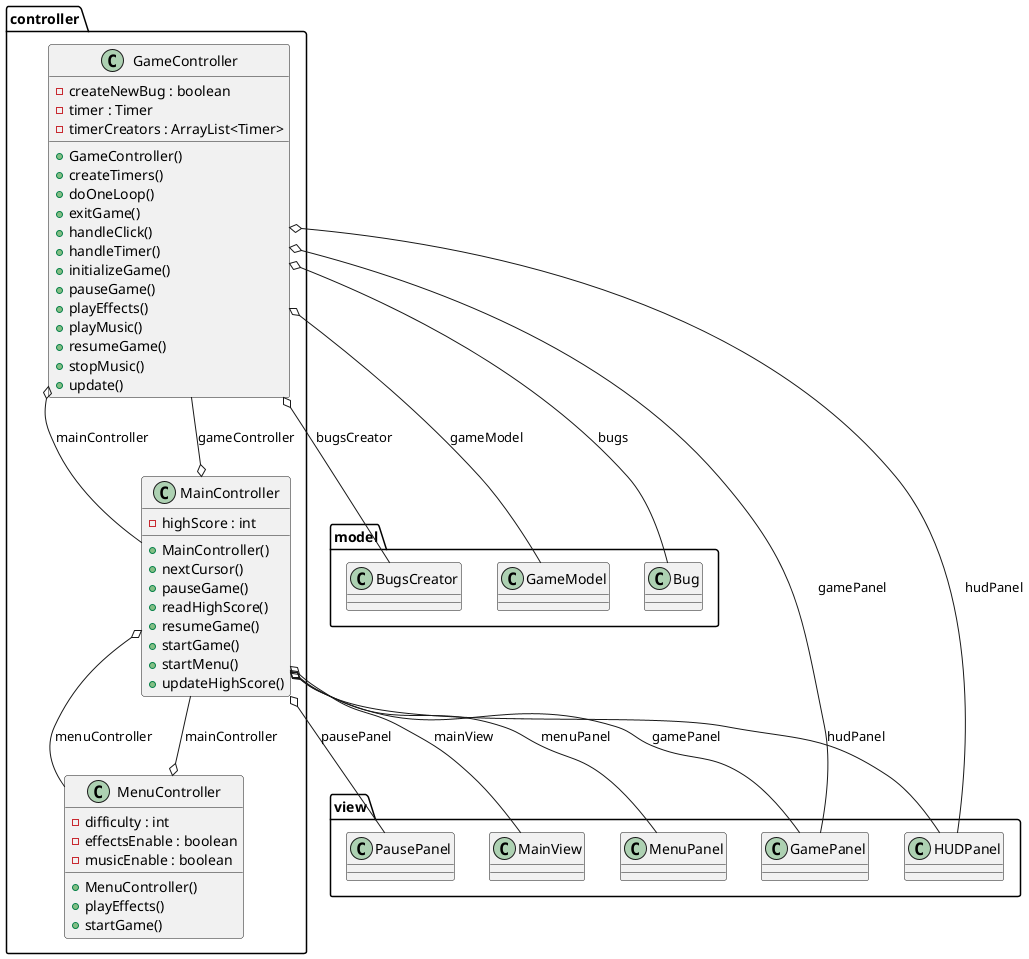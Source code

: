 @startuml

namespace controller {
      class controller.GameController {
          - createNewBug : boolean
          - timer : Timer
          - timerCreators : ArrayList<Timer>
          + GameController()
          + createTimers()
          + doOneLoop()
          + exitGame()
          + handleClick()
          + handleTimer()
          + initializeGame()
          + pauseGame()
          + playEffects()
          + playMusic()
          + resumeGame()
          + stopMusic()
          + update()
      }
    }
  

  namespace controller {
      class controller.MainController {
          - highScore : int
          + MainController()
          + nextCursor()
          + pauseGame()
          + readHighScore()
          + resumeGame()
          + startGame()
          + startMenu()
          + updateHighScore()
      }
    }
  

  namespace controller {
      class controller.MenuController {
          - difficulty : int
          - effectsEnable : boolean
          - musicEnable : boolean
          + MenuController()
          + playEffects()
          + startGame()
      }
    }
  

  controller.GameController o-- model.BugsCreator : bugsCreator
  controller.GameController o-- model.GameModel : gameModel
  controller.GameController o-- view.GamePanel : gamePanel
  controller.GameController o-- view.HUDPanel : hudPanel
  controller.GameController o-- controller.MainController : mainController
  controller.MainController o-- controller.GameController : gameController
  controller.MainController o-- view.GamePanel : gamePanel
  controller.MainController o-- view.HUDPanel : hudPanel
  controller.MainController o-- view.MainView : mainView
  controller.MainController o-- controller.MenuController : menuController
  controller.MainController o-- view.MenuPanel : menuPanel
  controller.MainController o-- view.PausePanel : pausePanel
  controller.MenuController o-- controller.MainController : mainController
  controller.GameController o-- model.Bug : bugs




@enduml
